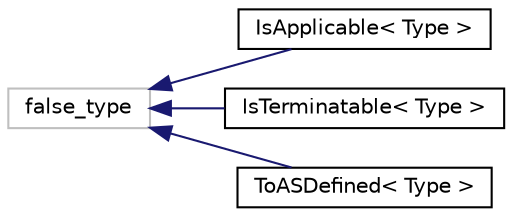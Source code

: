 digraph "Graphical Class Hierarchy"
{
  edge [fontname="Helvetica",fontsize="10",labelfontname="Helvetica",labelfontsize="10"];
  node [fontname="Helvetica",fontsize="10",shape=record];
  rankdir="LR";
  Node1 [label="false_type",height=0.2,width=0.4,color="grey75", fillcolor="white", style="filled"];
  Node1 -> Node2 [dir="back",color="midnightblue",fontsize="10",style="solid",fontname="Helvetica"];
  Node2 [label="IsApplicable\< Type \>",height=0.2,width=0.4,color="black", fillcolor="white", style="filled",URL="$structaworx_1_1lib_1_1strings_1_1IsApplicable.html"];
  Node1 -> Node3 [dir="back",color="midnightblue",fontsize="10",style="solid",fontname="Helvetica"];
  Node3 [label="IsTerminatable\< Type \>",height=0.2,width=0.4,color="black", fillcolor="white", style="filled",URL="$structaworx_1_1lib_1_1strings_1_1IsTerminatable.html"];
  Node1 -> Node4 [dir="back",color="midnightblue",fontsize="10",style="solid",fontname="Helvetica"];
  Node4 [label="ToASDefined\< Type \>",height=0.2,width=0.4,color="black", fillcolor="white", style="filled",URL="$structaworx_1_1lib_1_1strings_1_1ToASDefined.html"];
}
